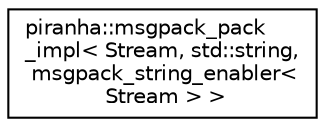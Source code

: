 digraph "Graphical Class Hierarchy"
{
  edge [fontname="Helvetica",fontsize="10",labelfontname="Helvetica",labelfontsize="10"];
  node [fontname="Helvetica",fontsize="10",shape=record];
  rankdir="LR";
  Node0 [label="piranha::msgpack_pack\l_impl\< Stream, std::string,\l msgpack_string_enabler\<\l Stream \> \>",height=0.2,width=0.4,color="black", fillcolor="white", style="filled",URL="$structpiranha_1_1msgpack__pack__impl_3_01_stream_00_01std_1_1string_00_01msgpack__string__enabler_3_01_stream_01_4_01_4.html",tooltip="Specialisation of piranha::msgpack_pack() for std::string. "];
}
